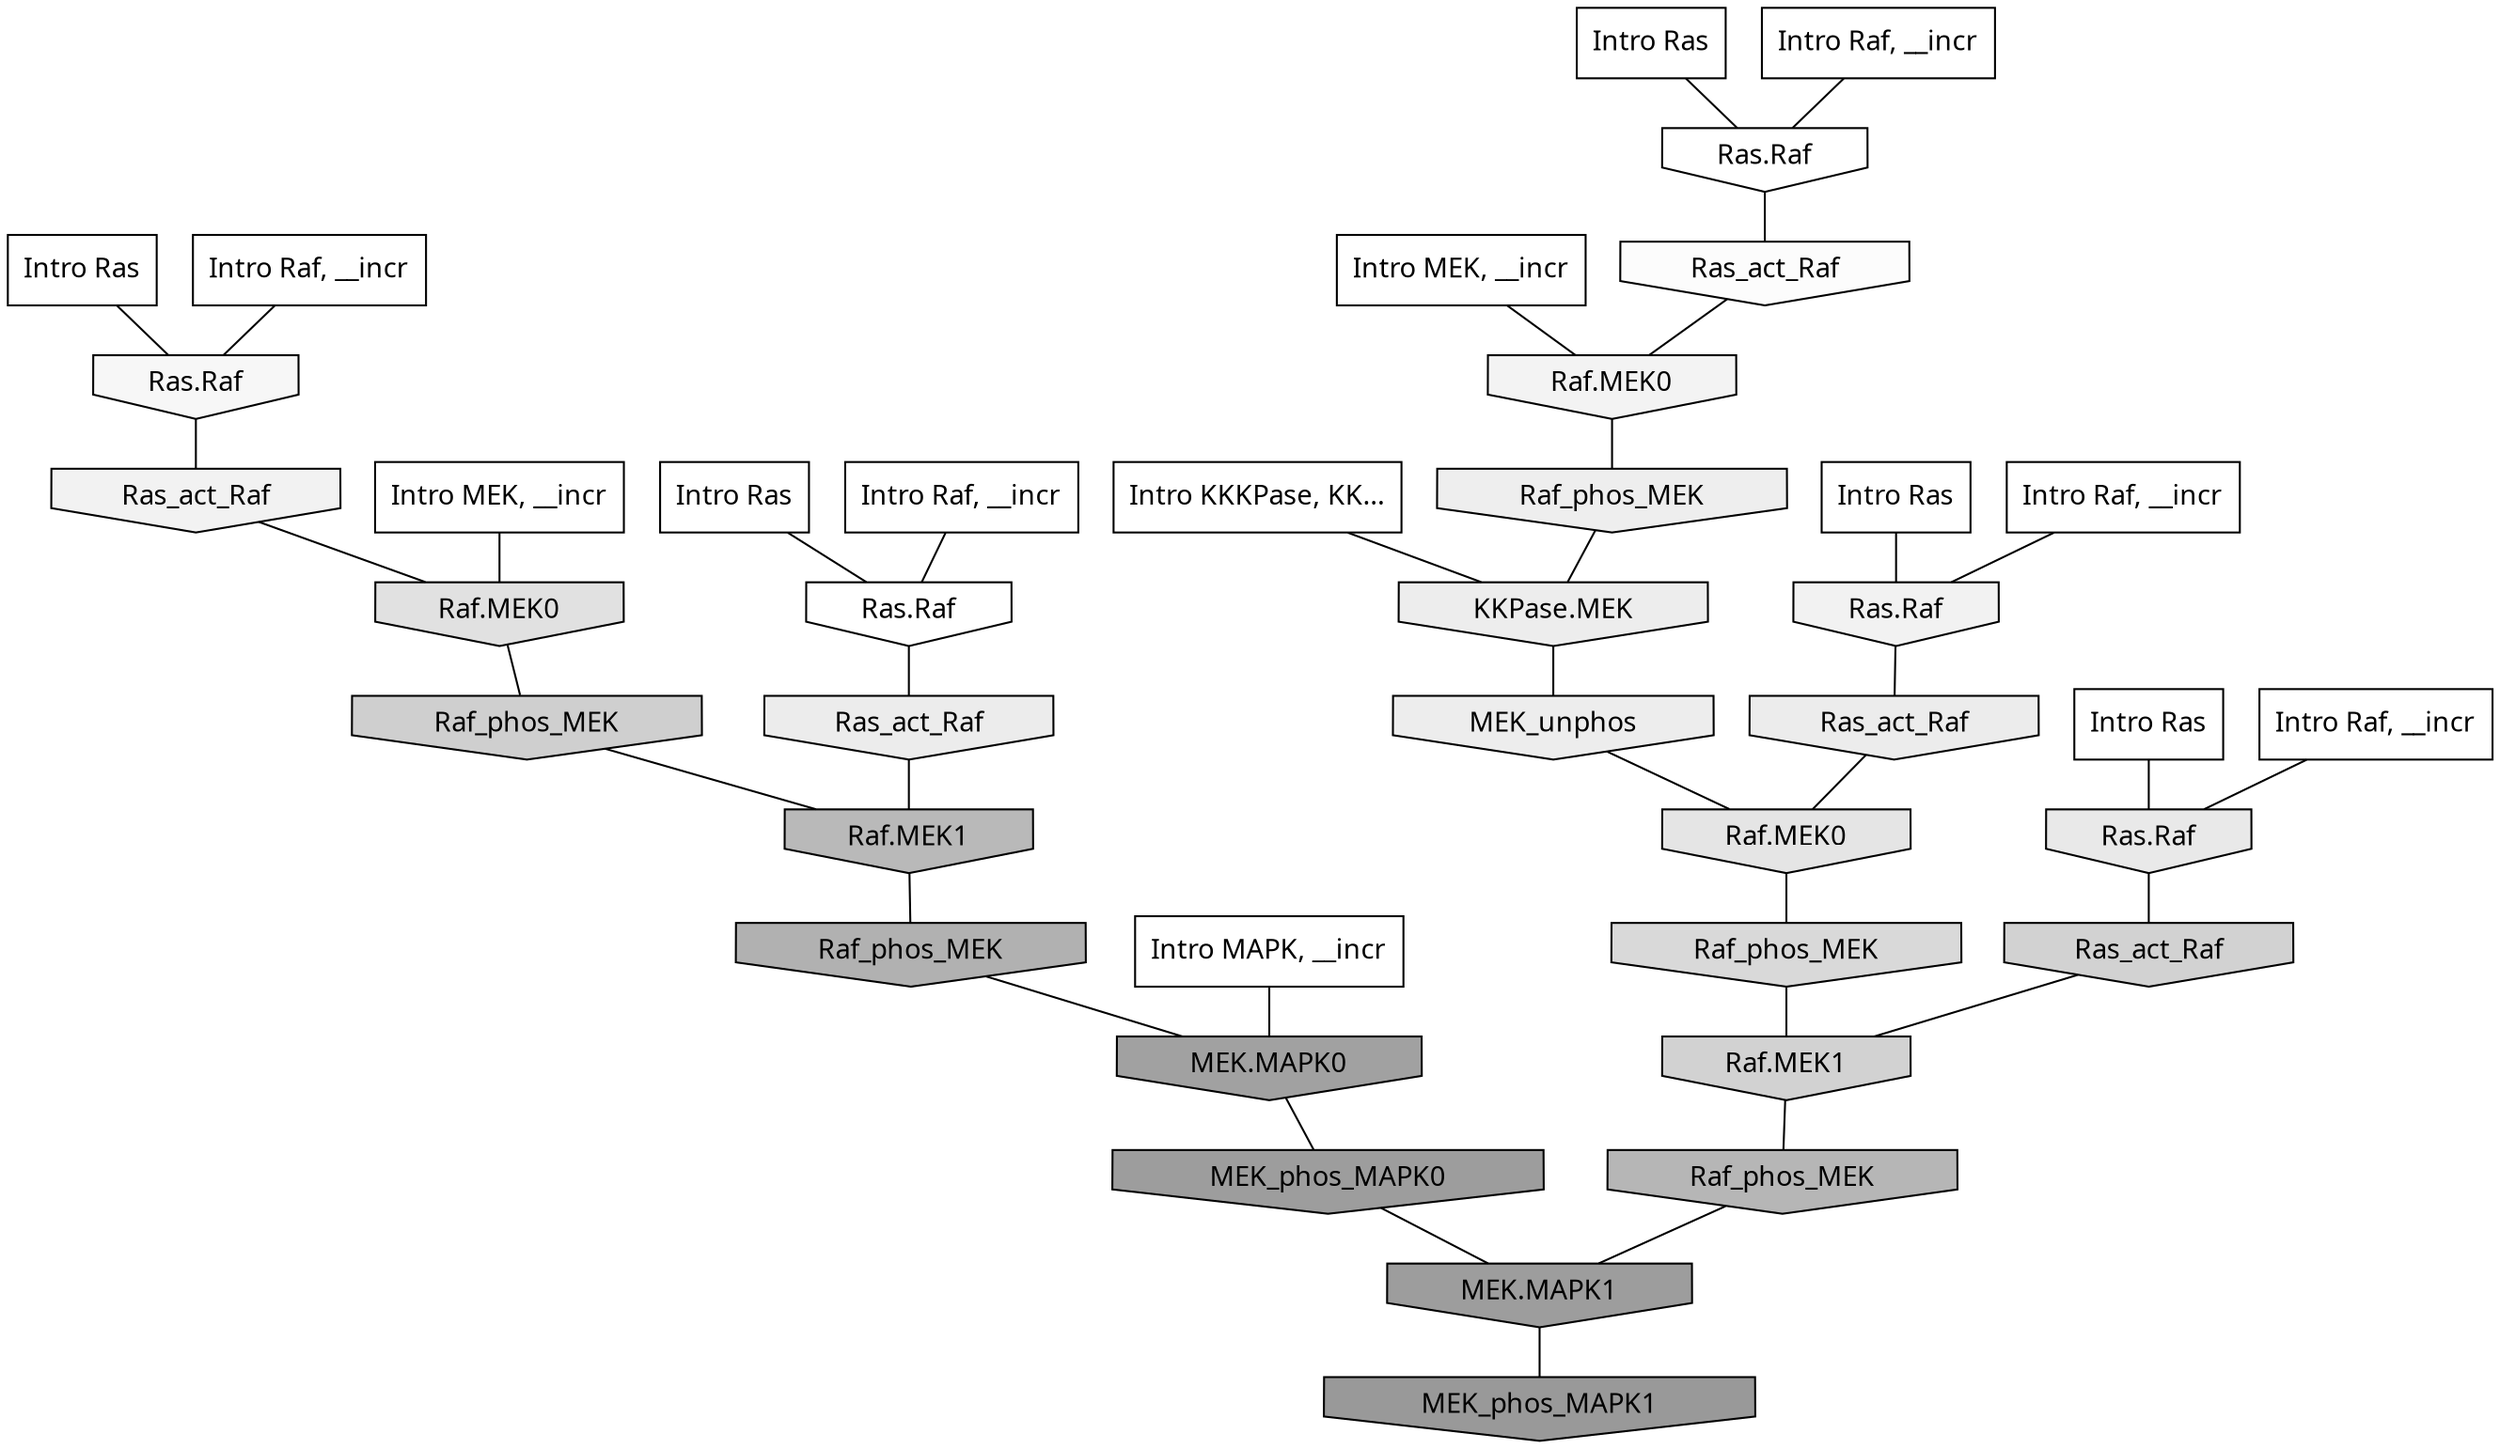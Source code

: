 digraph G{
  rankdir="TB";
  ranksep=0.30;
  node [fontname="CMU Serif"];
  edge [fontname="CMU Serif"];
  
  3 [label="Intro Ras", shape=rectangle, style=filled, fillcolor="0.000 0.000 1.000"]
  
  24 [label="Intro Ras", shape=rectangle, style=filled, fillcolor="0.000 0.000 1.000"]
  
  50 [label="Intro Ras", shape=rectangle, style=filled, fillcolor="0.000 0.000 1.000"]
  
  55 [label="Intro Ras", shape=rectangle, style=filled, fillcolor="0.000 0.000 1.000"]
  
  78 [label="Intro Ras", shape=rectangle, style=filled, fillcolor="0.000 0.000 1.000"]
  
  277 [label="Intro Raf, __incr", shape=rectangle, style=filled, fillcolor="0.000 0.000 1.000"]
  
  405 [label="Intro Raf, __incr", shape=rectangle, style=filled, fillcolor="0.000 0.000 1.000"]
  
  965 [label="Intro Raf, __incr", shape=rectangle, style=filled, fillcolor="0.000 0.000 1.000"]
  
  979 [label="Intro Raf, __incr", shape=rectangle, style=filled, fillcolor="0.000 0.000 1.000"]
  
  1052 [label="Intro Raf, __incr", shape=rectangle, style=filled, fillcolor="0.000 0.000 1.000"]
  
  1470 [label="Intro MEK, __incr", shape=rectangle, style=filled, fillcolor="0.000 0.000 1.000"]
  
  2076 [label="Intro MEK, __incr", shape=rectangle, style=filled, fillcolor="0.000 0.000 1.000"]
  
  2834 [label="Intro MAPK, __incr", shape=rectangle, style=filled, fillcolor="0.000 0.000 1.000"]
  
  3161 [label="Intro KKKPase, KK...", shape=rectangle, style=filled, fillcolor="0.000 0.000 1.000"]
  
  3256 [label="Ras.Raf", shape=invhouse, style=filled, fillcolor="0.000 0.000 1.000"]
  
  3271 [label="Ras.Raf", shape=invhouse, style=filled, fillcolor="0.000 0.000 1.000"]
  
  3404 [label="Ras_act_Raf", shape=invhouse, style=filled, fillcolor="0.000 0.000 0.987"]
  
  3547 [label="Ras.Raf", shape=invhouse, style=filled, fillcolor="0.000 0.000 0.966"]
  
  3672 [label="Raf.MEK0", shape=invhouse, style=filled, fillcolor="0.000 0.000 0.952"]
  
  3705 [label="Ras_act_Raf", shape=invhouse, style=filled, fillcolor="0.000 0.000 0.949"]
  
  3713 [label="Ras.Raf", shape=invhouse, style=filled, fillcolor="0.000 0.000 0.949"]
  
  4033 [label="Raf_phos_MEK", shape=invhouse, style=filled, fillcolor="0.000 0.000 0.930"]
  
  4048 [label="KKPase.MEK", shape=invhouse, style=filled, fillcolor="0.000 0.000 0.928"]
  
  4081 [label="MEK_unphos", shape=invhouse, style=filled, fillcolor="0.000 0.000 0.926"]
  
  4102 [label="Ras_act_Raf", shape=invhouse, style=filled, fillcolor="0.000 0.000 0.925"]
  
  4129 [label="Ras_act_Raf", shape=invhouse, style=filled, fillcolor="0.000 0.000 0.923"]
  
  4303 [label="Ras.Raf", shape=invhouse, style=filled, fillcolor="0.000 0.000 0.911"]
  
  4552 [label="Raf.MEK0", shape=invhouse, style=filled, fillcolor="0.000 0.000 0.896"]
  
  4818 [label="Raf.MEK0", shape=invhouse, style=filled, fillcolor="0.000 0.000 0.882"]
  
  5433 [label="Raf_phos_MEK", shape=invhouse, style=filled, fillcolor="0.000 0.000 0.849"]
  
  5950 [label="Ras_act_Raf", shape=invhouse, style=filled, fillcolor="0.000 0.000 0.822"]
  
  5952 [label="Raf.MEK1", shape=invhouse, style=filled, fillcolor="0.000 0.000 0.822"]
  
  6133 [label="Raf_phos_MEK", shape=invhouse, style=filled, fillcolor="0.000 0.000 0.812"]
  
  8979 [label="Raf.MEK1", shape=invhouse, style=filled, fillcolor="0.000 0.000 0.724"]
  
  9637 [label="Raf_phos_MEK", shape=invhouse, style=filled, fillcolor="0.000 0.000 0.711"]
  
  10543 [label="Raf_phos_MEK", shape=invhouse, style=filled, fillcolor="0.000 0.000 0.693"]
  
  14686 [label="MEK.MAPK0", shape=invhouse, style=filled, fillcolor="0.000 0.000 0.630"]
  
  15586 [label="MEK_phos_MAPK0", shape=invhouse, style=filled, fillcolor="0.000 0.000 0.616"]
  
  15587 [label="MEK.MAPK1", shape=invhouse, style=filled, fillcolor="0.000 0.000 0.616"]
  
  16404 [label="MEK_phos_MAPK1", shape=invhouse, style=filled, fillcolor="0.000 0.000 0.600"]
  
  
  15587 -> 16404 [dir=none, color="0.000 0.000 0.000"] 
  15586 -> 15587 [dir=none, color="0.000 0.000 0.000"] 
  14686 -> 15586 [dir=none, color="0.000 0.000 0.000"] 
  10543 -> 14686 [dir=none, color="0.000 0.000 0.000"] 
  9637 -> 15587 [dir=none, color="0.000 0.000 0.000"] 
  8979 -> 10543 [dir=none, color="0.000 0.000 0.000"] 
  6133 -> 8979 [dir=none, color="0.000 0.000 0.000"] 
  5952 -> 9637 [dir=none, color="0.000 0.000 0.000"] 
  5950 -> 5952 [dir=none, color="0.000 0.000 0.000"] 
  5433 -> 5952 [dir=none, color="0.000 0.000 0.000"] 
  4818 -> 6133 [dir=none, color="0.000 0.000 0.000"] 
  4552 -> 5433 [dir=none, color="0.000 0.000 0.000"] 
  4303 -> 5950 [dir=none, color="0.000 0.000 0.000"] 
  4129 -> 8979 [dir=none, color="0.000 0.000 0.000"] 
  4102 -> 4552 [dir=none, color="0.000 0.000 0.000"] 
  4081 -> 4552 [dir=none, color="0.000 0.000 0.000"] 
  4048 -> 4081 [dir=none, color="0.000 0.000 0.000"] 
  4033 -> 4048 [dir=none, color="0.000 0.000 0.000"] 
  3713 -> 4102 [dir=none, color="0.000 0.000 0.000"] 
  3705 -> 4818 [dir=none, color="0.000 0.000 0.000"] 
  3672 -> 4033 [dir=none, color="0.000 0.000 0.000"] 
  3547 -> 3705 [dir=none, color="0.000 0.000 0.000"] 
  3404 -> 3672 [dir=none, color="0.000 0.000 0.000"] 
  3271 -> 4129 [dir=none, color="0.000 0.000 0.000"] 
  3256 -> 3404 [dir=none, color="0.000 0.000 0.000"] 
  3161 -> 4048 [dir=none, color="0.000 0.000 0.000"] 
  2834 -> 14686 [dir=none, color="0.000 0.000 0.000"] 
  2076 -> 4818 [dir=none, color="0.000 0.000 0.000"] 
  1470 -> 3672 [dir=none, color="0.000 0.000 0.000"] 
  1052 -> 3713 [dir=none, color="0.000 0.000 0.000"] 
  979 -> 3271 [dir=none, color="0.000 0.000 0.000"] 
  965 -> 3547 [dir=none, color="0.000 0.000 0.000"] 
  405 -> 4303 [dir=none, color="0.000 0.000 0.000"] 
  277 -> 3256 [dir=none, color="0.000 0.000 0.000"] 
  78 -> 3713 [dir=none, color="0.000 0.000 0.000"] 
  55 -> 4303 [dir=none, color="0.000 0.000 0.000"] 
  50 -> 3271 [dir=none, color="0.000 0.000 0.000"] 
  24 -> 3256 [dir=none, color="0.000 0.000 0.000"] 
  3 -> 3547 [dir=none, color="0.000 0.000 0.000"] 
  
  }
